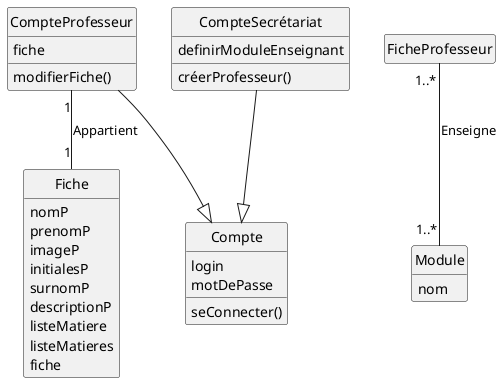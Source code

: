 @startuml ClassesProbables
'--------------------------------
' Parametres pour le dessin
'--------------------------------
hide circle
hide empty members
hide empty methods
'--------------------------------


'--------------------------------
'Partie serveur 
'--------------------------------
class Fiche 
{
  nomP
  prenomP
  imageP
  initialesP
  surnomP
  descriptionP
  listeMatiere
  listeMatieres
  fiche

}




class Module
{
    nom
}




class Compte
{
    login 
    motDePasse
    

    seConnecter()
}

class CompteProfesseur
{
   fiche

   modifierFiche()
}

class CompteSecrétariat
{
   créerProfesseur()
   definirModuleEnseignant
}




CompteProfesseur --|> Compte
CompteSecrétariat --|> Compte



FicheProfesseur "1..*"--"1..*" Module : Enseigne
CompteProfesseur "1" -- "1" Fiche : Appartient


'---------------------------------
 

@enduml